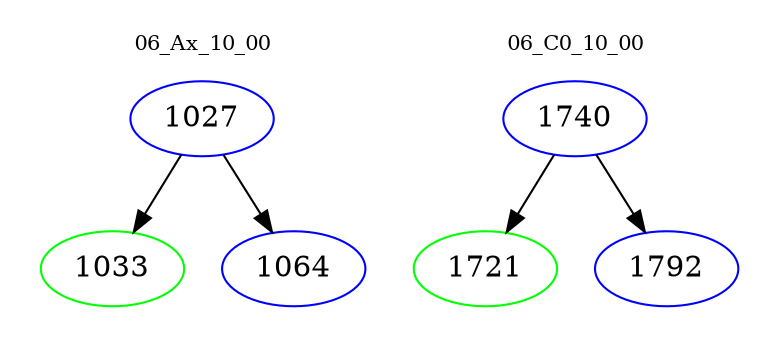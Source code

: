 digraph{
subgraph cluster_0 {
color = white
label = "06_Ax_10_00";
fontsize=10;
T0_1027 [label="1027", color="blue"]
T0_1027 -> T0_1033 [color="black"]
T0_1033 [label="1033", color="green"]
T0_1027 -> T0_1064 [color="black"]
T0_1064 [label="1064", color="blue"]
}
subgraph cluster_1 {
color = white
label = "06_C0_10_00";
fontsize=10;
T1_1740 [label="1740", color="blue"]
T1_1740 -> T1_1721 [color="black"]
T1_1721 [label="1721", color="green"]
T1_1740 -> T1_1792 [color="black"]
T1_1792 [label="1792", color="blue"]
}
}
